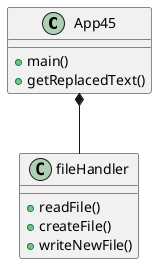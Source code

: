 @startuml
'https://plantuml.com/sequence-diagram

class App45{
    + main()
    + getReplacedText()
}
class fileHandler{
    + readFile()
    + createFile()
    + writeNewFile()
}
App45 *-- fileHandler
@enduml